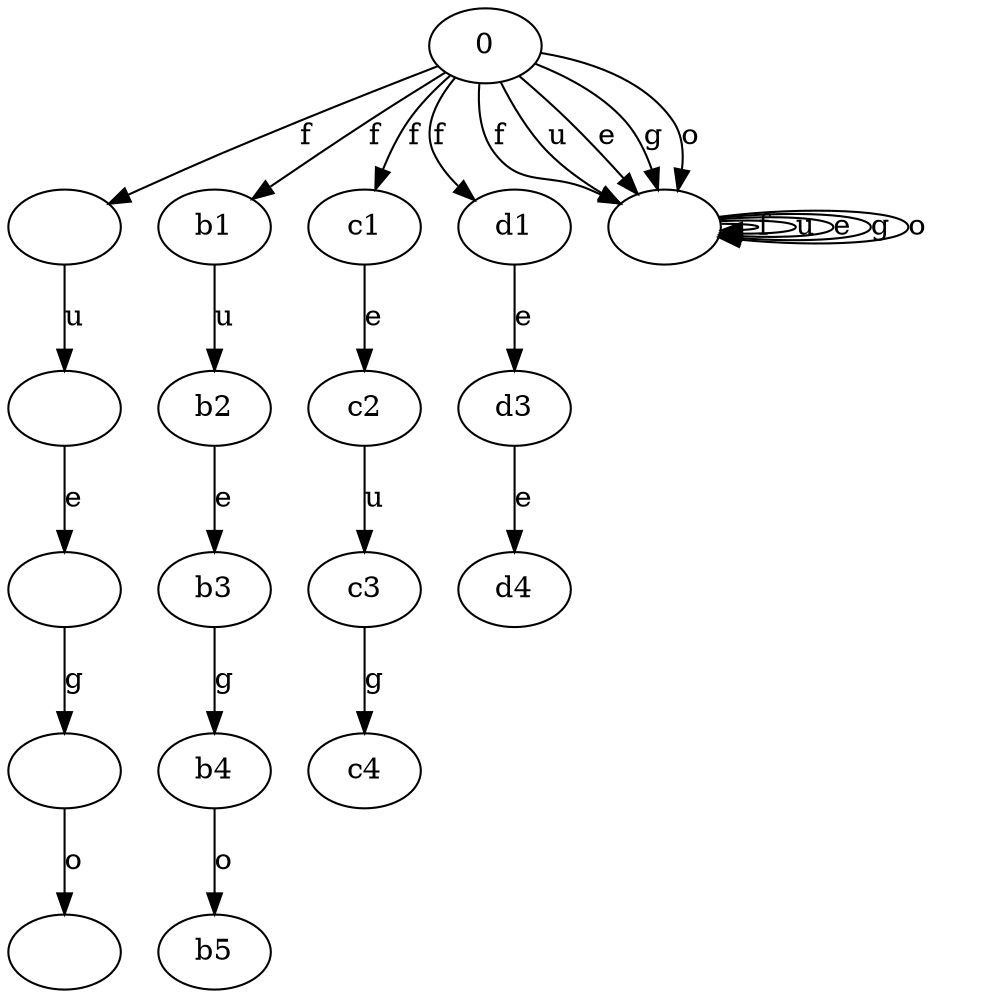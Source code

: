 digraph C {

  a1 [label=""]
  a2 [label=""]
  a3 [label=""]
  a4 [label=""]
  a5 [label=""]

  0 ->  a1 [label="f"]
  a1 -> a2 [label="u"]
  a2 -> a3 [label="e"]
  a3 -> a4 [label="g"]
  a4 -> a5 [label="o"]

  0  -> b1 [label="f"]
  b2 -> b3 [label="e"]
  b1 -> b2 [label="u"]
  b3 -> b4 [label="g"]
  b4 -> b5 [label="o"]

  0  -> c1 [label="f"]
  c1 -> c2 [label="e"]
  c2 -> c3 [label="u"]
  c3 -> c4 [label="g"]

  0  -> d1 [label="f"]
  d1 -> d3 [label="e"]
  d3 -> d4 [label="e"]

  0 -> x [label = "f"]
  0 -> x [label = "u"]
  0 -> x [label = "e"]
  0 -> x [label = "g"]
  0 -> x [label = "o"]
  x -> x [label = "f"]
  x -> x [label = "u"]
  x -> x [label = "e"]
  x -> x [label = "g"]
  x -> x [label = "o"]
  x [label=""]
}
